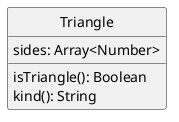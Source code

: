 @startuml
skinparam classAttributeIconSize 0
skinparam monochrome true
hide circle

class Triangle {
  sides: Array<Number>
  isTriangle(): Boolean
  kind(): String
}
@enduml